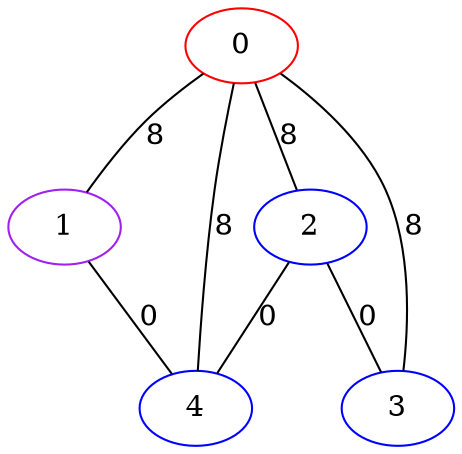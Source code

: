 graph "" {
0 [color=red, weight=1];
1 [color=purple, weight=4];
2 [color=blue, weight=3];
3 [color=blue, weight=3];
4 [color=blue, weight=3];
0 -- 1  [key=0, label=8];
0 -- 2  [key=0, label=8];
0 -- 3  [key=0, label=8];
0 -- 4  [key=0, label=8];
1 -- 4  [key=0, label=0];
2 -- 3  [key=0, label=0];
2 -- 4  [key=0, label=0];
}
